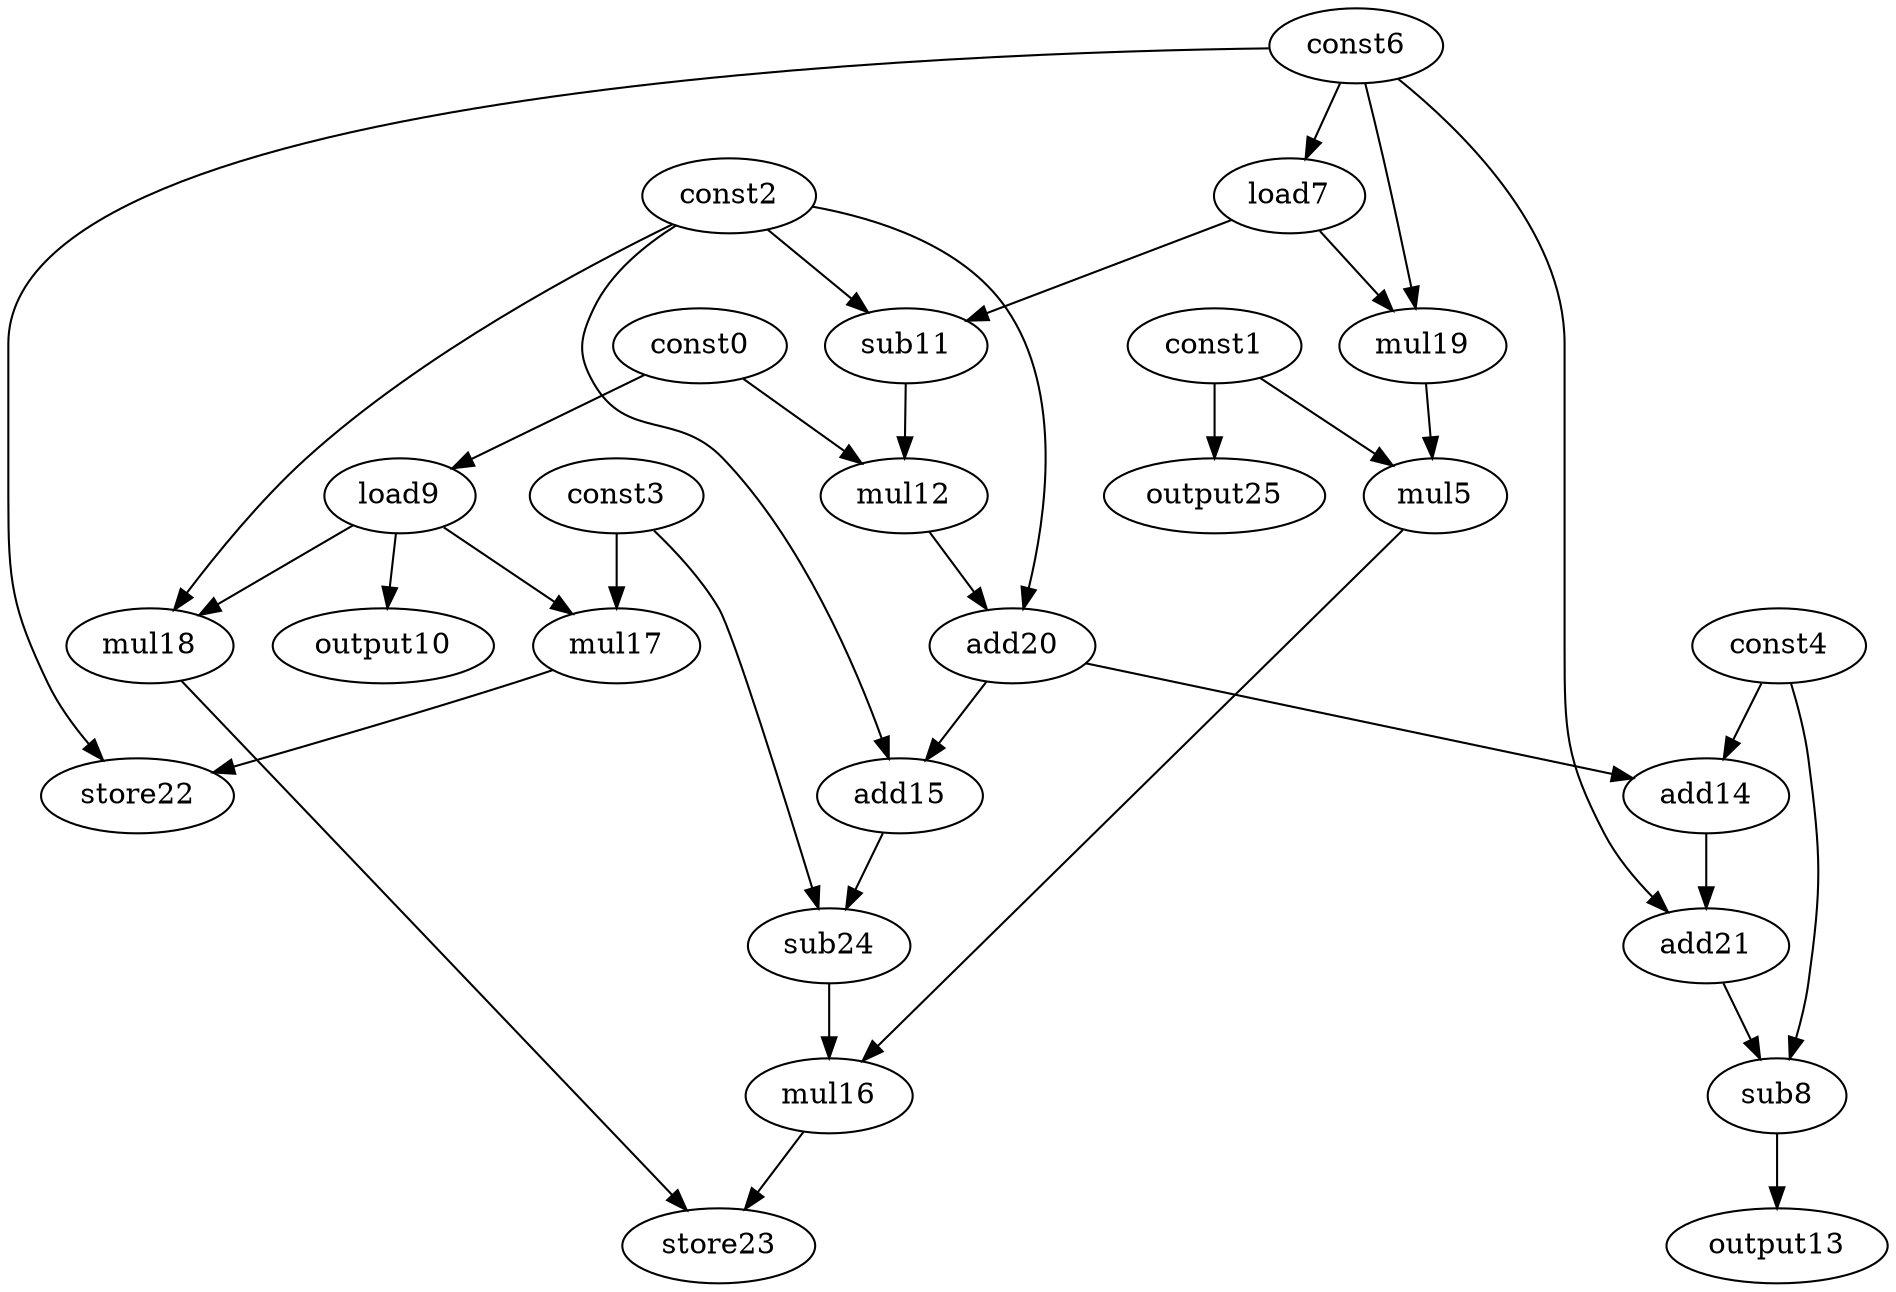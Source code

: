 digraph G { 
const0[opcode=const]; 
const1[opcode=const]; 
const2[opcode=const]; 
const3[opcode=const]; 
const4[opcode=const]; 
mul5[opcode=mul]; 
const6[opcode=const]; 
load7[opcode=load]; 
sub8[opcode=sub]; 
load9[opcode=load]; 
output10[opcode=output]; 
sub11[opcode=sub]; 
mul12[opcode=mul]; 
output13[opcode=output]; 
add14[opcode=add]; 
add15[opcode=add]; 
mul16[opcode=mul]; 
mul17[opcode=mul]; 
mul18[opcode=mul]; 
mul19[opcode=mul]; 
add20[opcode=add]; 
add21[opcode=add]; 
store22[opcode=store]; 
store23[opcode=store]; 
sub24[opcode=sub]; 
output25[opcode=output]; 
const6->load7[operand=0];
const0->load9[operand=0];
const1->output25[operand=0];
load9->output10[operand=0];
const2->sub11[operand=0];
load7->sub11[operand=1];
load9->mul17[operand=0];
const3->mul17[operand=1];
load9->mul18[operand=0];
const2->mul18[operand=1];
const6->mul19[operand=0];
load7->mul19[operand=1];
const1->mul5[operand=0];
mul19->mul5[operand=1];
const0->mul12[operand=0];
sub11->mul12[operand=1];
mul17->store22[operand=0];
const6->store22[operand=1];
const2->add20[operand=0];
mul12->add20[operand=1];
const4->add14[operand=0];
add20->add14[operand=1];
const2->add15[operand=0];
add20->add15[operand=1];
add14->add21[operand=0];
const6->add21[operand=1];
const3->sub24[operand=0];
add15->sub24[operand=1];
const4->sub8[operand=0];
add21->sub8[operand=1];
sub24->mul16[operand=0];
mul5->mul16[operand=1];
sub8->output13[operand=0];
mul16->store23[operand=0];
mul18->store23[operand=1];
}
